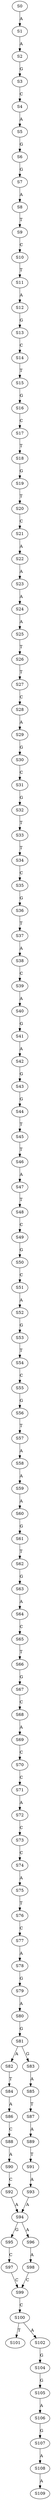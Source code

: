 strict digraph  {
	S0 -> S1 [ label = A ];
	S1 -> S2 [ label = A ];
	S2 -> S3 [ label = G ];
	S3 -> S4 [ label = C ];
	S4 -> S5 [ label = A ];
	S5 -> S6 [ label = G ];
	S6 -> S7 [ label = G ];
	S7 -> S8 [ label = A ];
	S8 -> S9 [ label = T ];
	S9 -> S10 [ label = C ];
	S10 -> S11 [ label = T ];
	S11 -> S12 [ label = A ];
	S12 -> S13 [ label = G ];
	S13 -> S14 [ label = C ];
	S14 -> S15 [ label = T ];
	S15 -> S16 [ label = G ];
	S16 -> S17 [ label = C ];
	S17 -> S18 [ label = T ];
	S18 -> S19 [ label = G ];
	S19 -> S20 [ label = T ];
	S20 -> S21 [ label = C ];
	S21 -> S22 [ label = A ];
	S22 -> S23 [ label = A ];
	S23 -> S24 [ label = A ];
	S24 -> S25 [ label = A ];
	S25 -> S26 [ label = T ];
	S26 -> S27 [ label = T ];
	S27 -> S28 [ label = C ];
	S28 -> S29 [ label = A ];
	S29 -> S30 [ label = G ];
	S30 -> S31 [ label = C ];
	S31 -> S32 [ label = G ];
	S32 -> S33 [ label = T ];
	S33 -> S34 [ label = T ];
	S34 -> S35 [ label = C ];
	S35 -> S36 [ label = G ];
	S36 -> S37 [ label = T ];
	S37 -> S38 [ label = A ];
	S38 -> S39 [ label = C ];
	S39 -> S40 [ label = A ];
	S40 -> S41 [ label = G ];
	S41 -> S42 [ label = A ];
	S42 -> S43 [ label = G ];
	S43 -> S44 [ label = G ];
	S44 -> S45 [ label = T ];
	S45 -> S46 [ label = T ];
	S46 -> S47 [ label = A ];
	S47 -> S48 [ label = T ];
	S48 -> S49 [ label = C ];
	S49 -> S50 [ label = G ];
	S50 -> S51 [ label = C ];
	S51 -> S52 [ label = A ];
	S52 -> S53 [ label = G ];
	S53 -> S54 [ label = T ];
	S54 -> S55 [ label = C ];
	S55 -> S56 [ label = G ];
	S56 -> S57 [ label = T ];
	S57 -> S58 [ label = A ];
	S58 -> S59 [ label = A ];
	S59 -> S60 [ label = A ];
	S60 -> S61 [ label = G ];
	S61 -> S62 [ label = T ];
	S62 -> S63 [ label = G ];
	S63 -> S64 [ label = A ];
	S64 -> S65 [ label = C ];
	S65 -> S66 [ label = T ];
	S66 -> S67 [ label = G ];
	S67 -> S68 [ label = C ];
	S68 -> S69 [ label = A ];
	S69 -> S70 [ label = C ];
	S70 -> S71 [ label = C ];
	S71 -> S72 [ label = A ];
	S72 -> S73 [ label = C ];
	S73 -> S74 [ label = C ];
	S74 -> S75 [ label = A ];
	S75 -> S76 [ label = T ];
	S76 -> S77 [ label = C ];
	S77 -> S78 [ label = A ];
	S78 -> S79 [ label = G ];
	S79 -> S80 [ label = A ];
	S80 -> S81 [ label = G ];
	S81 -> S82 [ label = A ];
	S81 -> S83 [ label = G ];
	S82 -> S84 [ label = T ];
	S83 -> S85 [ label = A ];
	S84 -> S86 [ label = A ];
	S85 -> S87 [ label = T ];
	S86 -> S88 [ label = C ];
	S87 -> S89 [ label = A ];
	S88 -> S90 [ label = A ];
	S89 -> S91 [ label = T ];
	S90 -> S92 [ label = C ];
	S91 -> S93 [ label = A ];
	S92 -> S94 [ label = A ];
	S93 -> S94 [ label = A ];
	S94 -> S95 [ label = G ];
	S94 -> S96 [ label = A ];
	S95 -> S97 [ label = C ];
	S96 -> S98 [ label = A ];
	S97 -> S99 [ label = C ];
	S98 -> S99 [ label = C ];
	S99 -> S100 [ label = C ];
	S100 -> S101 [ label = T ];
	S100 -> S102 [ label = A ];
	S102 -> S104 [ label = G ];
	S104 -> S105 [ label = G ];
	S105 -> S106 [ label = A ];
	S106 -> S107 [ label = G ];
	S107 -> S108 [ label = A ];
	S108 -> S109 [ label = A ];
}
